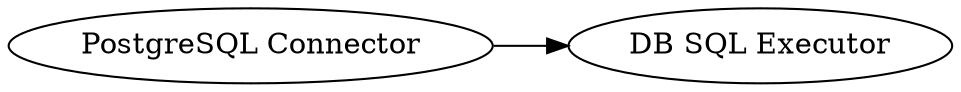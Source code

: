 digraph {
	"5937890663411614230_1" [label="PostgreSQL Connector"]
	"5937890663411614230_8" [label="DB SQL Executor"]
	"5937890663411614230_1" -> "5937890663411614230_8"
	rankdir=LR
}
